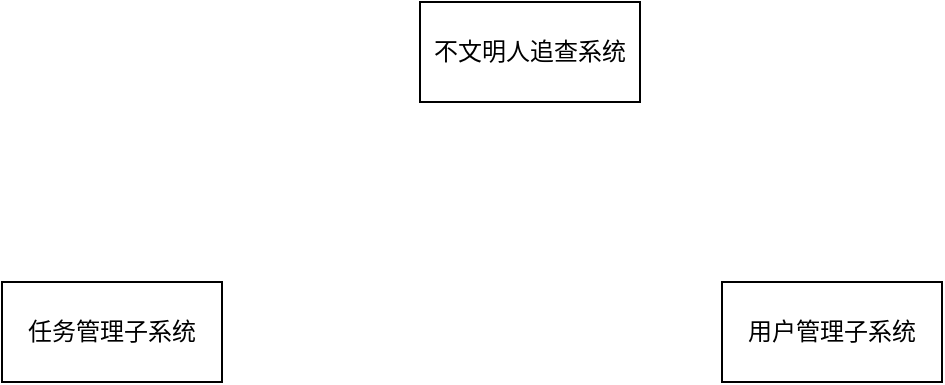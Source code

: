 <mxfile version="22.1.11" type="github">
  <diagram name="第 1 页" id="DvwaVRqa65VBjnnZRb8w">
    <mxGraphModel dx="1002" dy="543" grid="1" gridSize="10" guides="1" tooltips="1" connect="1" arrows="1" fold="1" page="1" pageScale="1" pageWidth="827" pageHeight="1169" math="0" shadow="0">
      <root>
        <mxCell id="0" />
        <mxCell id="1" parent="0" />
        <mxCell id="BiDufYhhRsk6IRIkyGWY-1" value="不文明人追查系统" style="html=1;whiteSpace=wrap;" vertex="1" parent="1">
          <mxGeometry x="359" y="40" width="110" height="50" as="geometry" />
        </mxCell>
        <mxCell id="BiDufYhhRsk6IRIkyGWY-2" value="任务管理子系统" style="html=1;whiteSpace=wrap;" vertex="1" parent="1">
          <mxGeometry x="150" y="180" width="110" height="50" as="geometry" />
        </mxCell>
        <mxCell id="BiDufYhhRsk6IRIkyGWY-3" value="用户管理子系统" style="html=1;whiteSpace=wrap;" vertex="1" parent="1">
          <mxGeometry x="510" y="180" width="110" height="50" as="geometry" />
        </mxCell>
      </root>
    </mxGraphModel>
  </diagram>
</mxfile>
